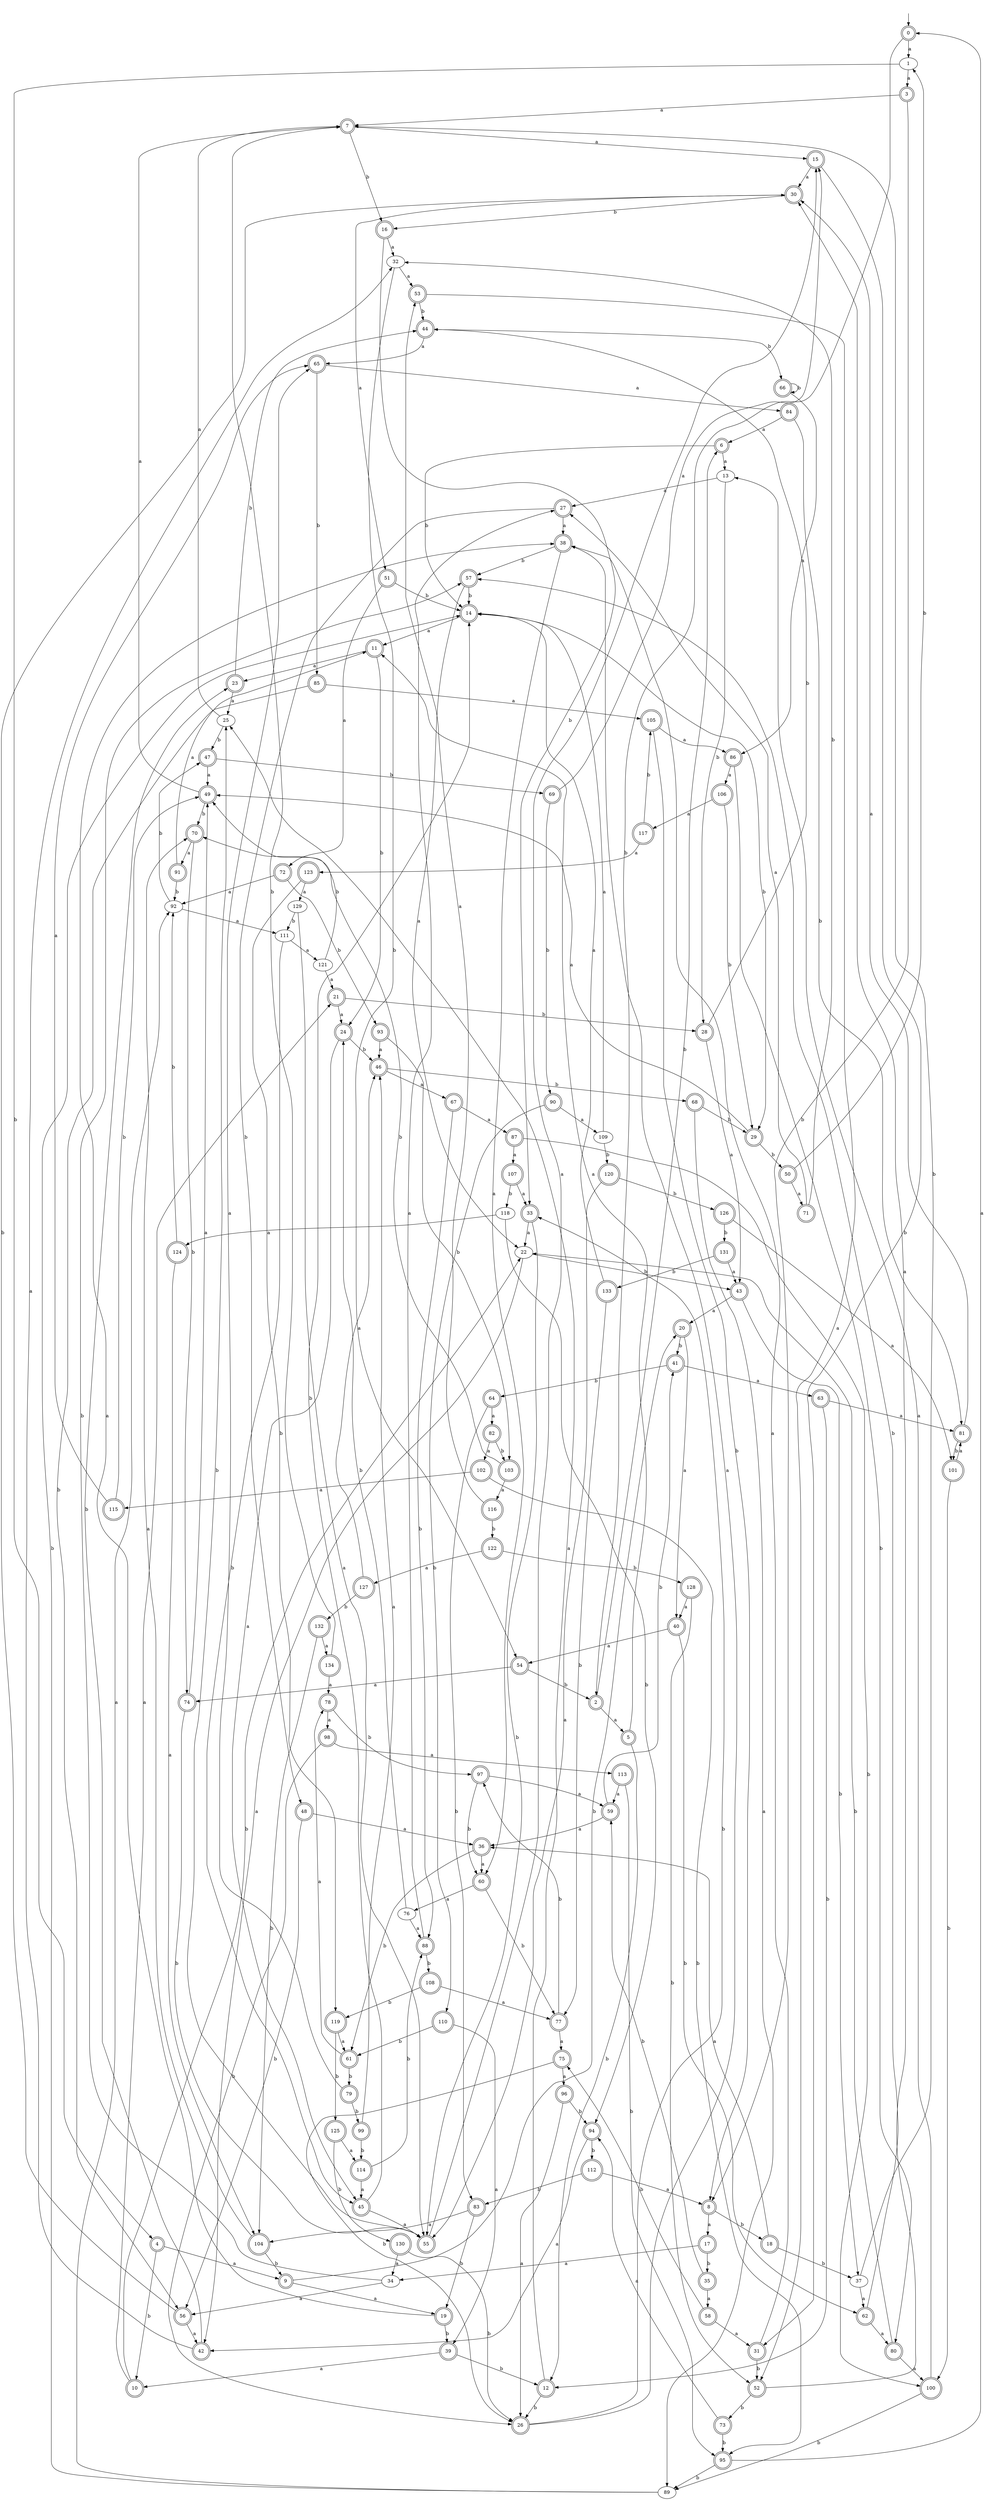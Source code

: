 digraph RandomDFA {
  __start0 [label="", shape=none];
  __start0 -> 0 [label=""];
  0 [shape=circle] [shape=doublecircle]
  0 -> 1 [label="a"]
  0 -> 2 [label="b"]
  1
  1 -> 3 [label="a"]
  1 -> 4 [label="b"]
  2 [shape=doublecircle]
  2 -> 5 [label="a"]
  2 -> 6 [label="b"]
  3 [shape=doublecircle]
  3 -> 7 [label="a"]
  3 -> 8 [label="b"]
  4 [shape=doublecircle]
  4 -> 9 [label="a"]
  4 -> 10 [label="b"]
  5 [shape=doublecircle]
  5 -> 11 [label="a"]
  5 -> 12 [label="b"]
  6 [shape=doublecircle]
  6 -> 13 [label="a"]
  6 -> 14 [label="b"]
  7 [shape=doublecircle]
  7 -> 15 [label="a"]
  7 -> 16 [label="b"]
  8 [shape=doublecircle]
  8 -> 17 [label="a"]
  8 -> 18 [label="b"]
  9 [shape=doublecircle]
  9 -> 19 [label="a"]
  9 -> 20 [label="b"]
  10 [shape=doublecircle]
  10 -> 21 [label="a"]
  10 -> 22 [label="b"]
  11 [shape=doublecircle]
  11 -> 23 [label="a"]
  11 -> 24 [label="b"]
  12 [shape=doublecircle]
  12 -> 25 [label="a"]
  12 -> 26 [label="b"]
  13
  13 -> 27 [label="a"]
  13 -> 28 [label="b"]
  14 [shape=doublecircle]
  14 -> 11 [label="a"]
  14 -> 29 [label="b"]
  15 [shape=doublecircle]
  15 -> 30 [label="a"]
  15 -> 31 [label="b"]
  16 [shape=doublecircle]
  16 -> 32 [label="a"]
  16 -> 33 [label="b"]
  17 [shape=doublecircle]
  17 -> 34 [label="a"]
  17 -> 35 [label="b"]
  18 [shape=doublecircle]
  18 -> 36 [label="a"]
  18 -> 37 [label="b"]
  19 [shape=doublecircle]
  19 -> 38 [label="a"]
  19 -> 39 [label="b"]
  20 [shape=doublecircle]
  20 -> 40 [label="a"]
  20 -> 41 [label="b"]
  21 [shape=doublecircle]
  21 -> 24 [label="a"]
  21 -> 28 [label="b"]
  22
  22 -> 42 [label="a"]
  22 -> 43 [label="b"]
  23 [shape=doublecircle]
  23 -> 25 [label="a"]
  23 -> 44 [label="b"]
  24 [shape=doublecircle]
  24 -> 45 [label="a"]
  24 -> 46 [label="b"]
  25
  25 -> 7 [label="a"]
  25 -> 47 [label="b"]
  26 [shape=doublecircle]
  26 -> 38 [label="a"]
  26 -> 33 [label="b"]
  27 [shape=doublecircle]
  27 -> 38 [label="a"]
  27 -> 48 [label="b"]
  28 [shape=doublecircle]
  28 -> 43 [label="a"]
  28 -> 44 [label="b"]
  29 [shape=doublecircle]
  29 -> 49 [label="a"]
  29 -> 50 [label="b"]
  30 [shape=doublecircle]
  30 -> 51 [label="a"]
  30 -> 16 [label="b"]
  31 [shape=doublecircle]
  31 -> 38 [label="a"]
  31 -> 52 [label="b"]
  32
  32 -> 53 [label="a"]
  32 -> 54 [label="b"]
  33 [shape=doublecircle]
  33 -> 22 [label="a"]
  33 -> 55 [label="b"]
  34
  34 -> 56 [label="a"]
  34 -> 57 [label="b"]
  35 [shape=doublecircle]
  35 -> 58 [label="a"]
  35 -> 59 [label="b"]
  36 [shape=doublecircle]
  36 -> 60 [label="a"]
  36 -> 61 [label="b"]
  37
  37 -> 62 [label="a"]
  37 -> 7 [label="b"]
  38 [shape=doublecircle]
  38 -> 60 [label="a"]
  38 -> 57 [label="b"]
  39 [shape=doublecircle]
  39 -> 10 [label="a"]
  39 -> 12 [label="b"]
  40 [shape=doublecircle]
  40 -> 54 [label="a"]
  40 -> 62 [label="b"]
  41 [shape=doublecircle]
  41 -> 63 [label="a"]
  41 -> 64 [label="b"]
  42 [shape=doublecircle]
  42 -> 32 [label="a"]
  42 -> 23 [label="b"]
  43 [shape=doublecircle]
  43 -> 20 [label="a"]
  43 -> 37 [label="b"]
  44 [shape=doublecircle]
  44 -> 65 [label="a"]
  44 -> 66 [label="b"]
  45 [shape=doublecircle]
  45 -> 55 [label="a"]
  45 -> 14 [label="b"]
  46 [shape=doublecircle]
  46 -> 67 [label="a"]
  46 -> 68 [label="b"]
  47 [shape=doublecircle]
  47 -> 49 [label="a"]
  47 -> 69 [label="b"]
  48 [shape=doublecircle]
  48 -> 36 [label="a"]
  48 -> 56 [label="b"]
  49 [shape=doublecircle]
  49 -> 7 [label="a"]
  49 -> 70 [label="b"]
  50 [shape=doublecircle]
  50 -> 71 [label="a"]
  50 -> 1 [label="b"]
  51 [shape=doublecircle]
  51 -> 72 [label="a"]
  51 -> 14 [label="b"]
  52 [shape=doublecircle]
  52 -> 30 [label="a"]
  52 -> 73 [label="b"]
  53 [shape=doublecircle]
  53 -> 52 [label="a"]
  53 -> 44 [label="b"]
  54 [shape=doublecircle]
  54 -> 74 [label="a"]
  54 -> 2 [label="b"]
  55 [shape=doublecircle]
  55 -> 15 [label="a"]
  55 -> 25 [label="b"]
  56 [shape=doublecircle]
  56 -> 42 [label="a"]
  56 -> 30 [label="b"]
  57 [shape=doublecircle]
  57 -> 22 [label="a"]
  57 -> 14 [label="b"]
  58 [shape=doublecircle]
  58 -> 31 [label="a"]
  58 -> 75 [label="b"]
  59 [shape=doublecircle]
  59 -> 36 [label="a"]
  59 -> 41 [label="b"]
  60 [shape=doublecircle]
  60 -> 76 [label="a"]
  60 -> 77 [label="b"]
  61 [shape=doublecircle]
  61 -> 78 [label="a"]
  61 -> 79 [label="b"]
  62 [shape=doublecircle]
  62 -> 80 [label="a"]
  62 -> 57 [label="b"]
  63 [shape=doublecircle]
  63 -> 81 [label="a"]
  63 -> 12 [label="b"]
  64 [shape=doublecircle]
  64 -> 82 [label="a"]
  64 -> 83 [label="b"]
  65 [shape=doublecircle]
  65 -> 84 [label="a"]
  65 -> 85 [label="b"]
  66 [shape=doublecircle]
  66 -> 86 [label="a"]
  66 -> 66 [label="b"]
  67 [shape=doublecircle]
  67 -> 87 [label="a"]
  67 -> 88 [label="b"]
  68 [shape=doublecircle]
  68 -> 89 [label="a"]
  68 -> 29 [label="b"]
  69 [shape=doublecircle]
  69 -> 15 [label="a"]
  69 -> 90 [label="b"]
  70 [shape=doublecircle]
  70 -> 91 [label="a"]
  70 -> 74 [label="b"]
  71 [shape=doublecircle]
  71 -> 27 [label="a"]
  71 -> 32 [label="b"]
  72 [shape=doublecircle]
  72 -> 92 [label="a"]
  72 -> 93 [label="b"]
  73 [shape=doublecircle]
  73 -> 94 [label="a"]
  73 -> 95 [label="b"]
  74 [shape=doublecircle]
  74 -> 49 [label="a"]
  74 -> 55 [label="b"]
  75 [shape=doublecircle]
  75 -> 96 [label="a"]
  75 -> 26 [label="b"]
  76
  76 -> 88 [label="a"]
  76 -> 24 [label="b"]
  77 [shape=doublecircle]
  77 -> 75 [label="a"]
  77 -> 97 [label="b"]
  78 [shape=doublecircle]
  78 -> 98 [label="a"]
  78 -> 97 [label="b"]
  79 [shape=doublecircle]
  79 -> 65 [label="a"]
  79 -> 99 [label="b"]
  80 [shape=doublecircle]
  80 -> 100 [label="a"]
  80 -> 22 [label="b"]
  81 [shape=doublecircle]
  81 -> 30 [label="a"]
  81 -> 101 [label="b"]
  82 [shape=doublecircle]
  82 -> 102 [label="a"]
  82 -> 103 [label="b"]
  83 [shape=doublecircle]
  83 -> 104 [label="a"]
  83 -> 19 [label="b"]
  84 [shape=doublecircle]
  84 -> 6 [label="a"]
  84 -> 81 [label="b"]
  85 [shape=doublecircle]
  85 -> 105 [label="a"]
  85 -> 56 [label="b"]
  86 [shape=doublecircle]
  86 -> 106 [label="a"]
  86 -> 80 [label="b"]
  87 [shape=doublecircle]
  87 -> 107 [label="a"]
  87 -> 100 [label="b"]
  88 [shape=doublecircle]
  88 -> 27 [label="a"]
  88 -> 108 [label="b"]
  89
  89 -> 92 [label="a"]
  89 -> 14 [label="b"]
  90 [shape=doublecircle]
  90 -> 109 [label="a"]
  90 -> 110 [label="b"]
  91 [shape=doublecircle]
  91 -> 11 [label="a"]
  91 -> 92 [label="b"]
  92
  92 -> 111 [label="a"]
  92 -> 47 [label="b"]
  93 [shape=doublecircle]
  93 -> 46 [label="a"]
  93 -> 103 [label="b"]
  94 [shape=doublecircle]
  94 -> 42 [label="a"]
  94 -> 112 [label="b"]
  95 [shape=doublecircle]
  95 -> 0 [label="a"]
  95 -> 89 [label="b"]
  96 [shape=doublecircle]
  96 -> 26 [label="a"]
  96 -> 94 [label="b"]
  97 [shape=doublecircle]
  97 -> 59 [label="a"]
  97 -> 60 [label="b"]
  98 [shape=doublecircle]
  98 -> 113 [label="a"]
  98 -> 26 [label="b"]
  99 [shape=doublecircle]
  99 -> 46 [label="a"]
  99 -> 114 [label="b"]
  100 [shape=doublecircle]
  100 -> 13 [label="a"]
  100 -> 89 [label="b"]
  101 [shape=doublecircle]
  101 -> 81 [label="a"]
  101 -> 100 [label="b"]
  102 [shape=doublecircle]
  102 -> 115 [label="a"]
  102 -> 95 [label="b"]
  103 [shape=doublecircle]
  103 -> 116 [label="a"]
  103 -> 70 [label="b"]
  104 [shape=doublecircle]
  104 -> 70 [label="a"]
  104 -> 9 [label="b"]
  105 [shape=doublecircle]
  105 -> 86 [label="a"]
  105 -> 8 [label="b"]
  106 [shape=doublecircle]
  106 -> 117 [label="a"]
  106 -> 29 [label="b"]
  107 [shape=doublecircle]
  107 -> 33 [label="a"]
  107 -> 118 [label="b"]
  108 [shape=doublecircle]
  108 -> 77 [label="a"]
  108 -> 119 [label="b"]
  109
  109 -> 14 [label="a"]
  109 -> 120 [label="b"]
  110 [shape=doublecircle]
  110 -> 39 [label="a"]
  110 -> 61 [label="b"]
  111
  111 -> 121 [label="a"]
  111 -> 45 [label="b"]
  112 [shape=doublecircle]
  112 -> 8 [label="a"]
  112 -> 83 [label="b"]
  113 [shape=doublecircle]
  113 -> 59 [label="a"]
  113 -> 95 [label="b"]
  114 [shape=doublecircle]
  114 -> 45 [label="a"]
  114 -> 88 [label="b"]
  115 [shape=doublecircle]
  115 -> 65 [label="a"]
  115 -> 49 [label="b"]
  116 [shape=doublecircle]
  116 -> 53 [label="a"]
  116 -> 122 [label="b"]
  117 [shape=doublecircle]
  117 -> 123 [label="a"]
  117 -> 105 [label="b"]
  118
  118 -> 124 [label="a"]
  118 -> 94 [label="b"]
  119 [shape=doublecircle]
  119 -> 61 [label="a"]
  119 -> 125 [label="b"]
  120 [shape=doublecircle]
  120 -> 55 [label="a"]
  120 -> 126 [label="b"]
  121
  121 -> 21 [label="a"]
  121 -> 49 [label="b"]
  122 [shape=doublecircle]
  122 -> 127 [label="a"]
  122 -> 128 [label="b"]
  123 [shape=doublecircle]
  123 -> 129 [label="a"]
  123 -> 119 [label="b"]
  124 [shape=doublecircle]
  124 -> 104 [label="a"]
  124 -> 92 [label="b"]
  125 [shape=doublecircle]
  125 -> 114 [label="a"]
  125 -> 130 [label="b"]
  126 [shape=doublecircle]
  126 -> 101 [label="a"]
  126 -> 131 [label="b"]
  127 [shape=doublecircle]
  127 -> 46 [label="a"]
  127 -> 132 [label="b"]
  128 [shape=doublecircle]
  128 -> 40 [label="a"]
  128 -> 52 [label="b"]
  129
  129 -> 55 [label="a"]
  129 -> 111 [label="b"]
  130 [shape=doublecircle]
  130 -> 34 [label="a"]
  130 -> 26 [label="b"]
  131 [shape=doublecircle]
  131 -> 43 [label="a"]
  131 -> 133 [label="b"]
  132 [shape=doublecircle]
  132 -> 134 [label="a"]
  132 -> 104 [label="b"]
  133 [shape=doublecircle]
  133 -> 14 [label="a"]
  133 -> 77 [label="b"]
  134 [shape=doublecircle]
  134 -> 78 [label="a"]
  134 -> 7 [label="b"]
}
